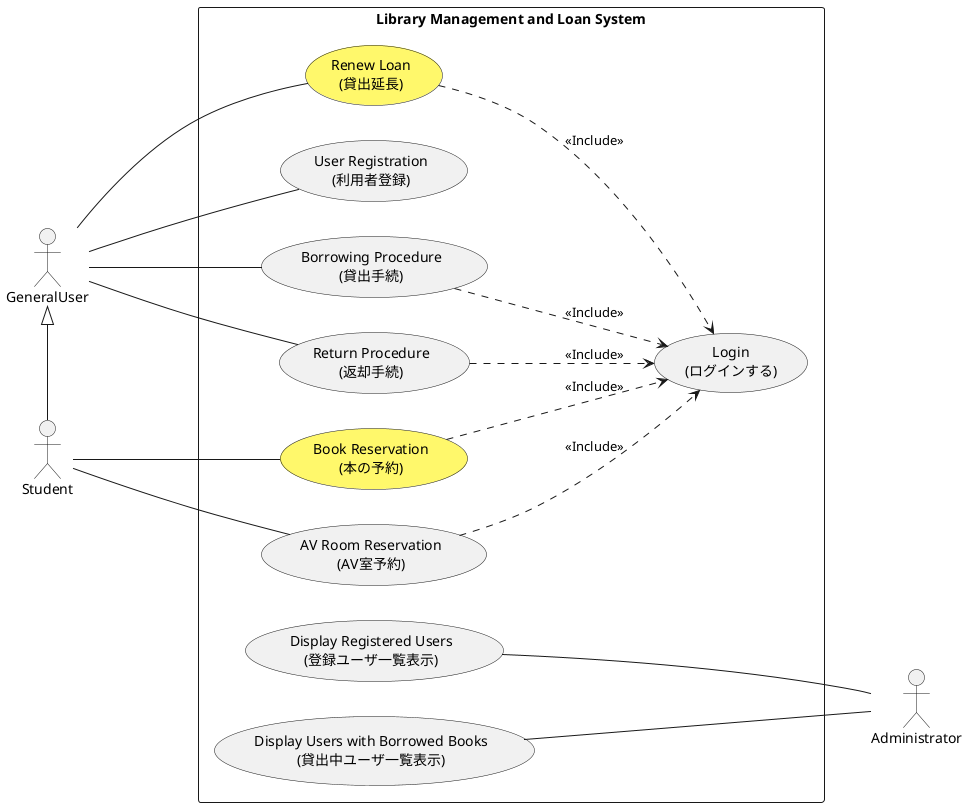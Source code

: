 @startuml
left to right direction

skinparam packageStyle rectangle
actor GeneralUser
actor Student
actor Administrator as Admin

rectangle "Library Management and Loan System" {
'---------- Start adding new feature ---------------

    usecase "Book Reservation\n(本の予約)" as u_BR #fff86b
    usecase "Renew Loan\n(貸出延長)" as u_renew #fff86b

' ---------- End adding new feature ----------------
    usecase "User Registration\n(利用者登録)" as u_reg
    usecase "Borrowing Procedure\n(貸出手続)" as u_borrow
    usecase "Return Procedure\n(返却手続)" as u_return
    usecase "Login\n(ログインする)" as u_login
    usecase "Display Registered Users\n(登録ユーザ一覧表示)" as u_dis_reg
    usecase "Display Users with Borrowed Books\n(貸出中ユーザ一覧表示)" as u_dis_borrow
    usecase "AV Room Reservation\n(AV室予約)" as u_av


    u_borrow ..> u_login : <<Include>>
    u_return ..> u_login : <<Include>>
    u_av ..> u_login : <<Include>>
'---------- Start adding new feature ---------------

    u_BR ..> u_login : <<Include>>
    u_renew ..> u_login : <<Include>>

' ---------- End adding new feature ----------------
}
GeneralUser -- u_reg
GeneralUser -- u_borrow
GeneralUser -- u_return

u_dis_reg --- Admin
u_dis_borrow --- Admin

Student -left-|> GeneralUser
Student --- u_av

'---------- Start adding new feature ---------------

Student -- u_BR
GeneralUser -- u_renew

' ---------- End adding new feature ----------------
@enduml
